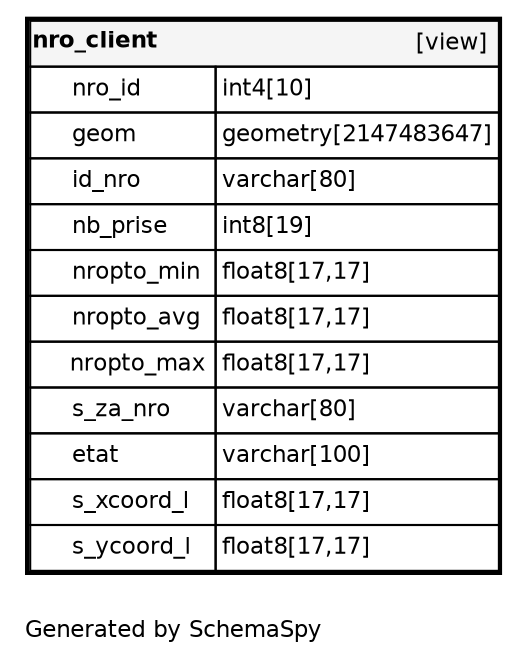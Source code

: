 digraph "oneDegreeRelationshipsDiagram" {
  graph [    rankdir="RL"    bgcolor="#ffffff"    label="\nGenerated by SchemaSpy"    labeljust="l"    nodesep="0.18"    ranksep="0.46"    fontname="Helvetica"    fontsize="11"    ration="compress"  ];  node [    fontname="Helvetica"    fontsize="11"    shape="plaintext"  ];  edge [    arrowsize="0.8"  ];
  "nro_client" [
   label=<
    <TABLE BORDER="2" CELLBORDER="1" CELLSPACING="0" BGCOLOR="#ffffff">
      <TR><TD COLSPAN="4"  BGCOLOR="#f5f5f5"><TABLE BORDER="0" CELLSPACING="0"><TR><TD ALIGN="LEFT" FIXEDSIZE="TRUE" WIDTH="57" HEIGHT="16"><B>nro_client</B></TD><TD ALIGN="RIGHT">[view]</TD></TR></TABLE></TD></TR>
      <TR><TD PORT="nro_id" COLSPAN="2" ALIGN="LEFT"><TABLE BORDER="0" CELLSPACING="0" ALIGN="LEFT"><TR ALIGN="LEFT"><TD ALIGN="LEFT" FIXEDSIZE="TRUE" WIDTH="15" HEIGHT="16"></TD><TD ALIGN="LEFT" FIXEDSIZE="TRUE" WIDTH="68" HEIGHT="16">nro_id</TD></TR></TABLE></TD><TD PORT="nro_id.type" ALIGN="LEFT">int4[10]</TD></TR>
      <TR><TD PORT="geom" COLSPAN="2" ALIGN="LEFT"><TABLE BORDER="0" CELLSPACING="0" ALIGN="LEFT"><TR ALIGN="LEFT"><TD ALIGN="LEFT" FIXEDSIZE="TRUE" WIDTH="15" HEIGHT="16"></TD><TD ALIGN="LEFT" FIXEDSIZE="TRUE" WIDTH="68" HEIGHT="16">geom</TD></TR></TABLE></TD><TD PORT="geom.type" ALIGN="LEFT">geometry[2147483647]</TD></TR>
      <TR><TD PORT="id_nro" COLSPAN="2" ALIGN="LEFT"><TABLE BORDER="0" CELLSPACING="0" ALIGN="LEFT"><TR ALIGN="LEFT"><TD ALIGN="LEFT" FIXEDSIZE="TRUE" WIDTH="15" HEIGHT="16"></TD><TD ALIGN="LEFT" FIXEDSIZE="TRUE" WIDTH="68" HEIGHT="16">id_nro</TD></TR></TABLE></TD><TD PORT="id_nro.type" ALIGN="LEFT">varchar[80]</TD></TR>
      <TR><TD PORT="nb_prise" COLSPAN="2" ALIGN="LEFT"><TABLE BORDER="0" CELLSPACING="0" ALIGN="LEFT"><TR ALIGN="LEFT"><TD ALIGN="LEFT" FIXEDSIZE="TRUE" WIDTH="15" HEIGHT="16"></TD><TD ALIGN="LEFT" FIXEDSIZE="TRUE" WIDTH="68" HEIGHT="16">nb_prise</TD></TR></TABLE></TD><TD PORT="nb_prise.type" ALIGN="LEFT">int8[19]</TD></TR>
      <TR><TD PORT="nropto_min" COLSPAN="2" ALIGN="LEFT"><TABLE BORDER="0" CELLSPACING="0" ALIGN="LEFT"><TR ALIGN="LEFT"><TD ALIGN="LEFT" FIXEDSIZE="TRUE" WIDTH="15" HEIGHT="16"></TD><TD ALIGN="LEFT" FIXEDSIZE="TRUE" WIDTH="68" HEIGHT="16">nropto_min</TD></TR></TABLE></TD><TD PORT="nropto_min.type" ALIGN="LEFT">float8[17,17]</TD></TR>
      <TR><TD PORT="nropto_avg" COLSPAN="2" ALIGN="LEFT"><TABLE BORDER="0" CELLSPACING="0" ALIGN="LEFT"><TR ALIGN="LEFT"><TD ALIGN="LEFT" FIXEDSIZE="TRUE" WIDTH="15" HEIGHT="16"></TD><TD ALIGN="LEFT" FIXEDSIZE="TRUE" WIDTH="68" HEIGHT="16">nropto_avg</TD></TR></TABLE></TD><TD PORT="nropto_avg.type" ALIGN="LEFT">float8[17,17]</TD></TR>
      <TR><TD PORT="nropto_max" COLSPAN="2" ALIGN="LEFT"><TABLE BORDER="0" CELLSPACING="0" ALIGN="LEFT"><TR ALIGN="LEFT"><TD ALIGN="LEFT" FIXEDSIZE="TRUE" WIDTH="15" HEIGHT="16"></TD><TD ALIGN="LEFT" FIXEDSIZE="TRUE" WIDTH="68" HEIGHT="16">nropto_max</TD></TR></TABLE></TD><TD PORT="nropto_max.type" ALIGN="LEFT">float8[17,17]</TD></TR>
      <TR><TD PORT="s_za_nro" COLSPAN="2" ALIGN="LEFT"><TABLE BORDER="0" CELLSPACING="0" ALIGN="LEFT"><TR ALIGN="LEFT"><TD ALIGN="LEFT" FIXEDSIZE="TRUE" WIDTH="15" HEIGHT="16"></TD><TD ALIGN="LEFT" FIXEDSIZE="TRUE" WIDTH="68" HEIGHT="16">s_za_nro</TD></TR></TABLE></TD><TD PORT="s_za_nro.type" ALIGN="LEFT">varchar[80]</TD></TR>
      <TR><TD PORT="etat" COLSPAN="2" ALIGN="LEFT"><TABLE BORDER="0" CELLSPACING="0" ALIGN="LEFT"><TR ALIGN="LEFT"><TD ALIGN="LEFT" FIXEDSIZE="TRUE" WIDTH="15" HEIGHT="16"></TD><TD ALIGN="LEFT" FIXEDSIZE="TRUE" WIDTH="68" HEIGHT="16">etat</TD></TR></TABLE></TD><TD PORT="etat.type" ALIGN="LEFT">varchar[100]</TD></TR>
      <TR><TD PORT="s_xcoord_l" COLSPAN="2" ALIGN="LEFT"><TABLE BORDER="0" CELLSPACING="0" ALIGN="LEFT"><TR ALIGN="LEFT"><TD ALIGN="LEFT" FIXEDSIZE="TRUE" WIDTH="15" HEIGHT="16"></TD><TD ALIGN="LEFT" FIXEDSIZE="TRUE" WIDTH="68" HEIGHT="16">s_xcoord_l</TD></TR></TABLE></TD><TD PORT="s_xcoord_l.type" ALIGN="LEFT">float8[17,17]</TD></TR>
      <TR><TD PORT="s_ycoord_l" COLSPAN="2" ALIGN="LEFT"><TABLE BORDER="0" CELLSPACING="0" ALIGN="LEFT"><TR ALIGN="LEFT"><TD ALIGN="LEFT" FIXEDSIZE="TRUE" WIDTH="15" HEIGHT="16"></TD><TD ALIGN="LEFT" FIXEDSIZE="TRUE" WIDTH="68" HEIGHT="16">s_ycoord_l</TD></TR></TABLE></TD><TD PORT="s_ycoord_l.type" ALIGN="LEFT">float8[17,17]</TD></TR>
    </TABLE>>
    URL="nro_client.html"
    target="_top"
    tooltip="nro_client"
  ];
}
